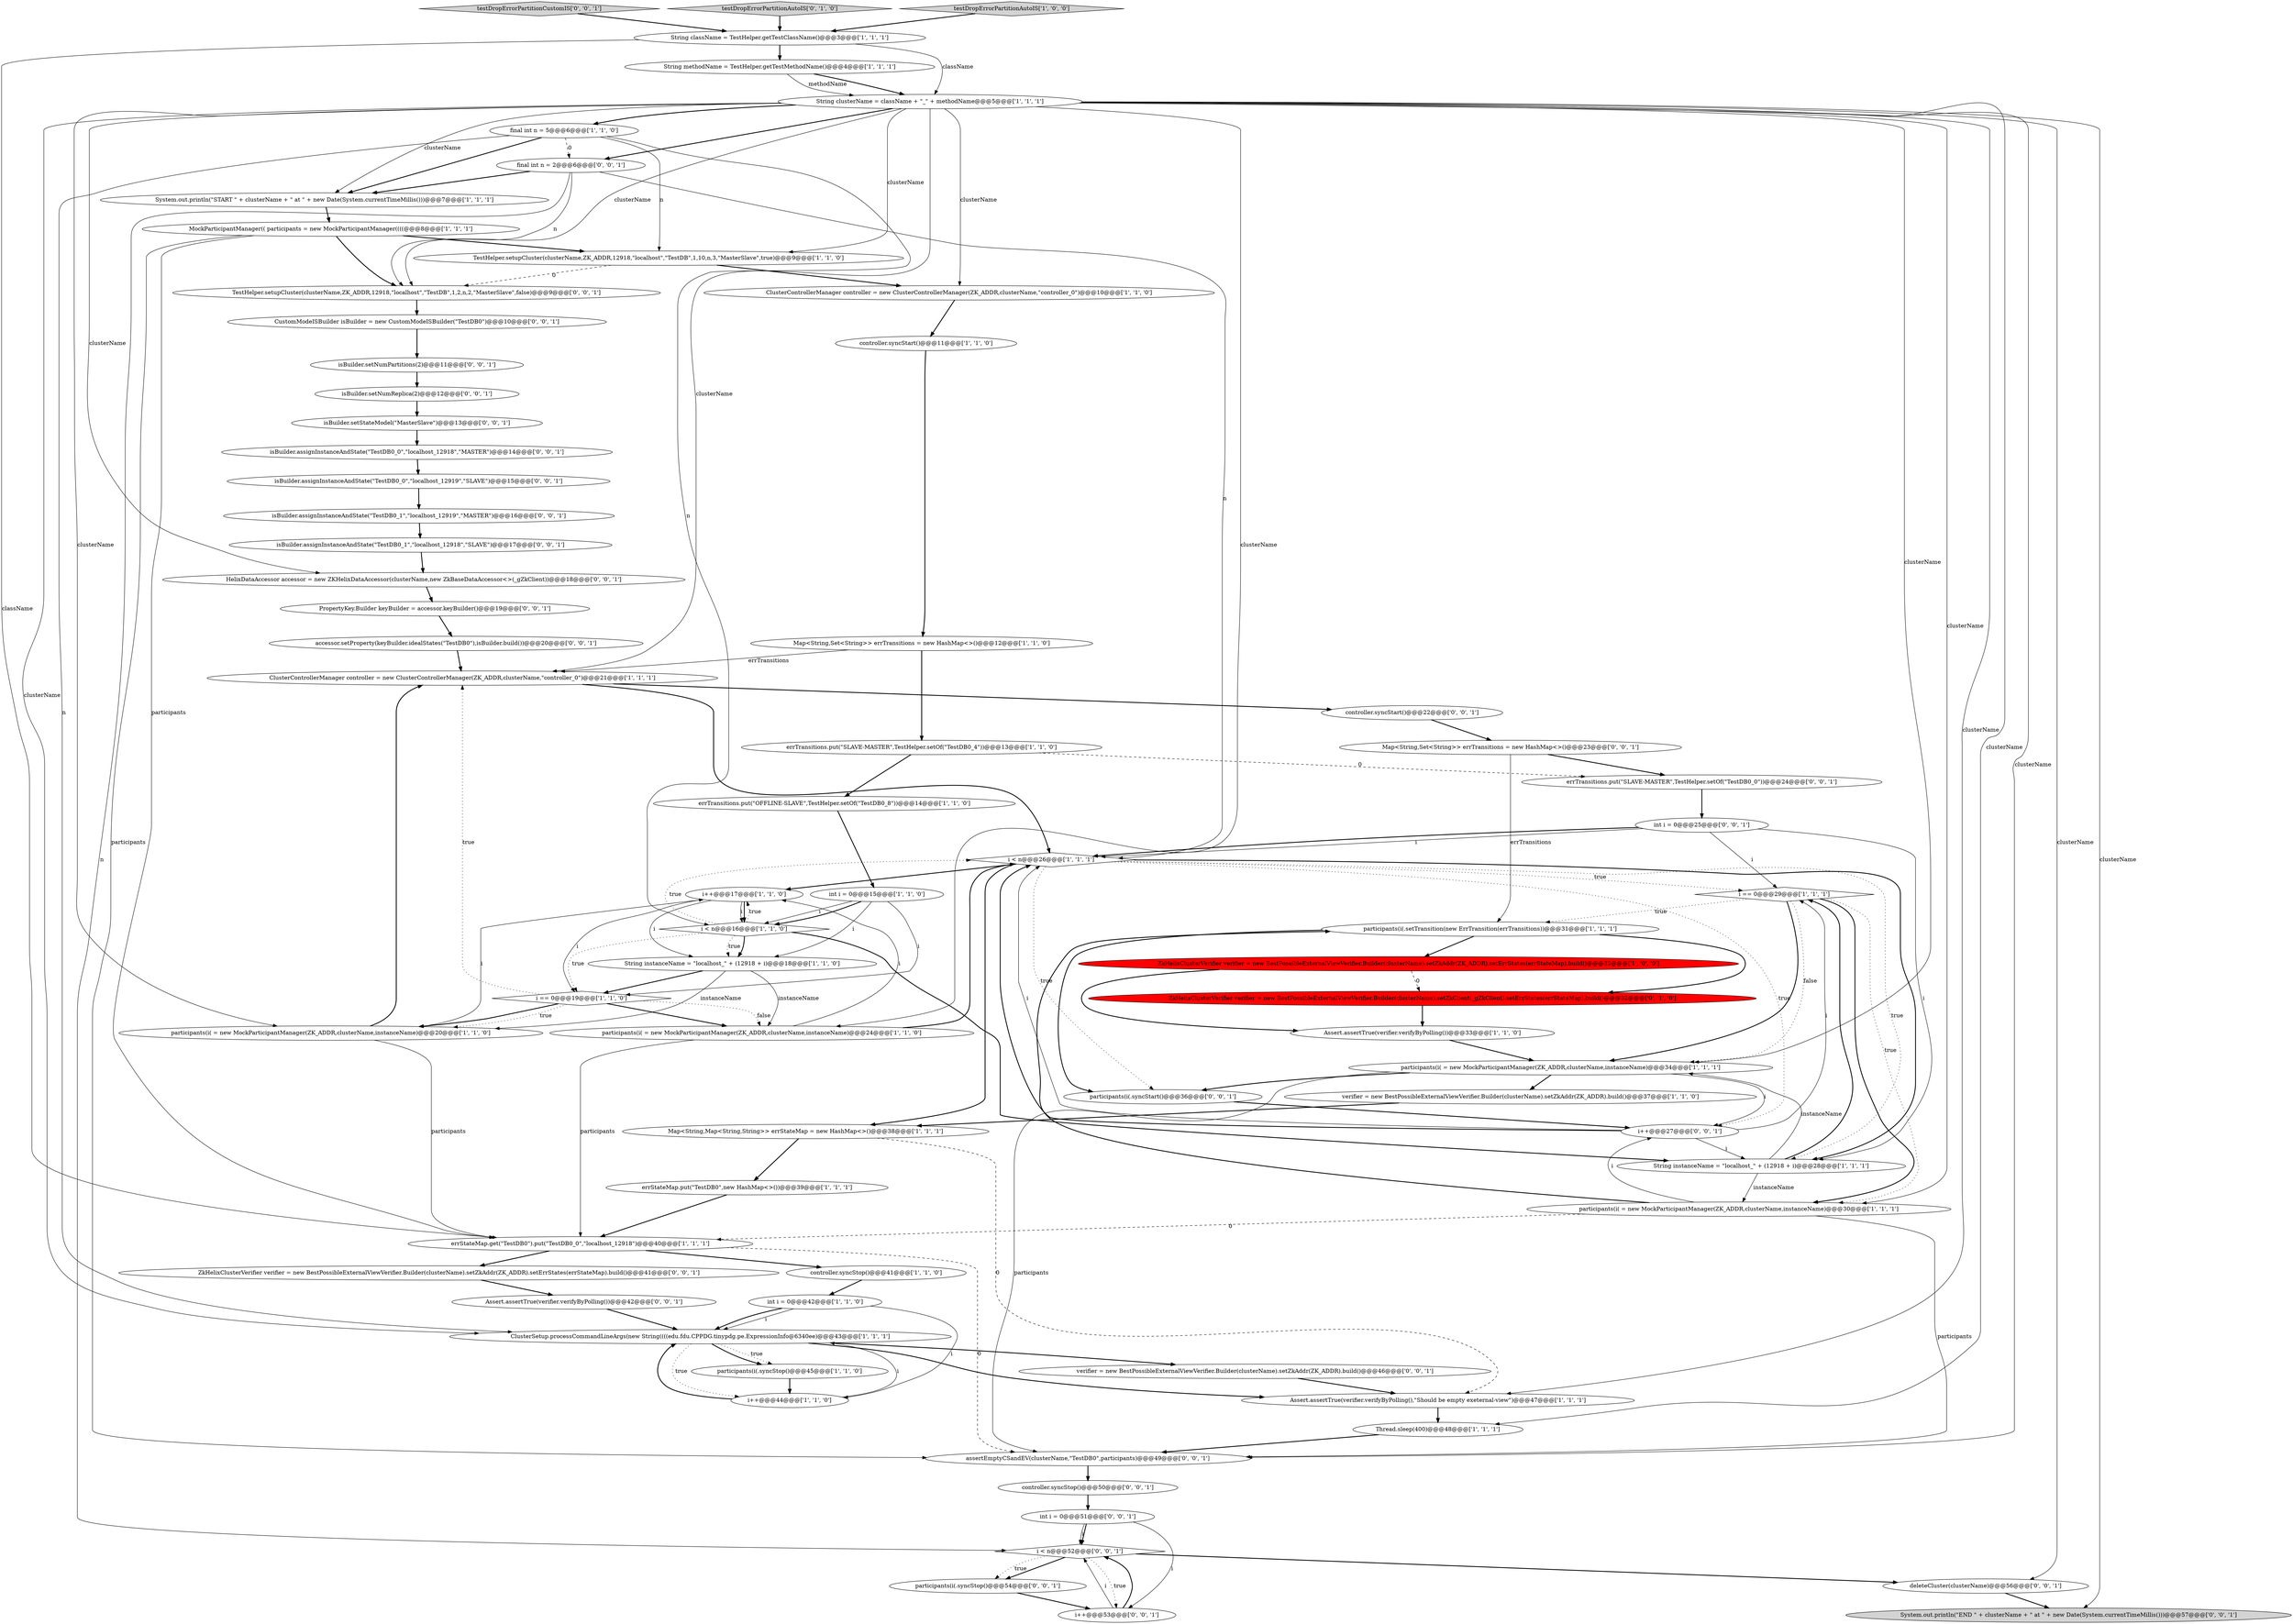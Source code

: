 digraph {
71 [style = filled, label = "assertEmptyCSandEV(clusterName,\"TestDB0\",participants)@@@49@@@['0', '0', '1']", fillcolor = white, shape = ellipse image = "AAA0AAABBB3BBB"];
46 [style = filled, label = "Assert.assertTrue(verifier.verifyByPolling())@@@42@@@['0', '0', '1']", fillcolor = white, shape = ellipse image = "AAA0AAABBB3BBB"];
27 [style = filled, label = "i < n@@@26@@@['1', '1', '1']", fillcolor = white, shape = diamond image = "AAA0AAABBB1BBB"];
4 [style = filled, label = "ClusterSetup.processCommandLineArgs(new String((((edu.fdu.CPPDG.tinypdg.pe.ExpressionInfo@6340ee)@@@43@@@['1', '1', '1']", fillcolor = white, shape = ellipse image = "AAA0AAABBB1BBB"];
69 [style = filled, label = "testDropErrorPartitionCustomIS['0', '0', '1']", fillcolor = lightgray, shape = diamond image = "AAA0AAABBB3BBB"];
31 [style = filled, label = "participants(i(.setTransition(new ErrTransition(errTransitions))@@@31@@@['1', '1', '1']", fillcolor = white, shape = ellipse image = "AAA0AAABBB1BBB"];
19 [style = filled, label = "int i = 0@@@15@@@['1', '1', '0']", fillcolor = white, shape = ellipse image = "AAA0AAABBB1BBB"];
22 [style = filled, label = "i == 0@@@29@@@['1', '1', '1']", fillcolor = white, shape = diamond image = "AAA0AAABBB1BBB"];
28 [style = filled, label = "i < n@@@16@@@['1', '1', '0']", fillcolor = white, shape = diamond image = "AAA0AAABBB1BBB"];
30 [style = filled, label = "System.out.println(\"START \" + clusterName + \" at \" + new Date(System.currentTimeMillis()))@@@7@@@['1', '1', '1']", fillcolor = white, shape = ellipse image = "AAA0AAABBB1BBB"];
43 [style = filled, label = "isBuilder.setNumReplica(2)@@@12@@@['0', '0', '1']", fillcolor = white, shape = ellipse image = "AAA0AAABBB3BBB"];
50 [style = filled, label = "i < n@@@52@@@['0', '0', '1']", fillcolor = white, shape = diamond image = "AAA0AAABBB3BBB"];
54 [style = filled, label = "System.out.println(\"END \" + clusterName + \" at \" + new Date(System.currentTimeMillis()))@@@57@@@['0', '0', '1']", fillcolor = lightgray, shape = ellipse image = "AAA0AAABBB3BBB"];
26 [style = filled, label = "TestHelper.setupCluster(clusterName,ZK_ADDR,12918,\"localhost\",\"TestDB\",1,10,n,3,\"MasterSlave\",true)@@@9@@@['1', '1', '0']", fillcolor = white, shape = ellipse image = "AAA0AAABBB1BBB"];
60 [style = filled, label = "HelixDataAccessor accessor = new ZKHelixDataAccessor(clusterName,new ZkBaseDataAccessor<>(_gZkClient))@@@18@@@['0', '0', '1']", fillcolor = white, shape = ellipse image = "AAA0AAABBB3BBB"];
63 [style = filled, label = "isBuilder.setNumPartitions(2)@@@11@@@['0', '0', '1']", fillcolor = white, shape = ellipse image = "AAA0AAABBB3BBB"];
64 [style = filled, label = "PropertyKey.Builder keyBuilder = accessor.keyBuilder()@@@19@@@['0', '0', '1']", fillcolor = white, shape = ellipse image = "AAA0AAABBB3BBB"];
65 [style = filled, label = "i++@@@27@@@['0', '0', '1']", fillcolor = white, shape = ellipse image = "AAA0AAABBB3BBB"];
67 [style = filled, label = "accessor.setProperty(keyBuilder.idealStates(\"TestDB0\"),isBuilder.build())@@@20@@@['0', '0', '1']", fillcolor = white, shape = ellipse image = "AAA0AAABBB3BBB"];
0 [style = filled, label = "participants(i( = new MockParticipantManager(ZK_ADDR,clusterName,instanceName)@@@24@@@['1', '1', '0']", fillcolor = white, shape = ellipse image = "AAA0AAABBB1BBB"];
37 [style = filled, label = "i++@@@17@@@['1', '1', '0']", fillcolor = white, shape = ellipse image = "AAA0AAABBB1BBB"];
34 [style = filled, label = "controller.syncStart()@@@11@@@['1', '1', '0']", fillcolor = white, shape = ellipse image = "AAA0AAABBB1BBB"];
45 [style = filled, label = "verifier = new BestPossibleExternalViewVerifier.Builder(clusterName).setZkAddr(ZK_ADDR).build()@@@46@@@['0', '0', '1']", fillcolor = white, shape = ellipse image = "AAA0AAABBB3BBB"];
39 [style = filled, label = "controller.syncStop()@@@41@@@['1', '1', '0']", fillcolor = white, shape = ellipse image = "AAA0AAABBB1BBB"];
14 [style = filled, label = "errStateMap.put(\"TestDB0\",new HashMap<>())@@@39@@@['1', '1', '1']", fillcolor = white, shape = ellipse image = "AAA0AAABBB1BBB"];
40 [style = filled, label = "testDropErrorPartitionAutoIS['0', '1', '0']", fillcolor = lightgray, shape = diamond image = "AAA0AAABBB2BBB"];
9 [style = filled, label = "Thread.sleep(400)@@@48@@@['1', '1', '1']", fillcolor = white, shape = ellipse image = "AAA0AAABBB1BBB"];
15 [style = filled, label = "String instanceName = \"localhost_\" + (12918 + i)@@@28@@@['1', '1', '1']", fillcolor = white, shape = ellipse image = "AAA0AAABBB1BBB"];
3 [style = filled, label = "String instanceName = \"localhost_\" + (12918 + i)@@@18@@@['1', '1', '0']", fillcolor = white, shape = ellipse image = "AAA0AAABBB1BBB"];
20 [style = filled, label = "Assert.assertTrue(verifier.verifyByPolling())@@@33@@@['1', '1', '0']", fillcolor = white, shape = ellipse image = "AAA0AAABBB1BBB"];
23 [style = filled, label = "String methodName = TestHelper.getTestMethodName()@@@4@@@['1', '1', '1']", fillcolor = white, shape = ellipse image = "AAA0AAABBB1BBB"];
33 [style = filled, label = "verifier = new BestPossibleExternalViewVerifier.Builder(clusterName).setZkAddr(ZK_ADDR).build()@@@37@@@['1', '1', '0']", fillcolor = white, shape = ellipse image = "AAA0AAABBB1BBB"];
72 [style = filled, label = "isBuilder.setStateModel(\"MasterSlave\")@@@13@@@['0', '0', '1']", fillcolor = white, shape = ellipse image = "AAA0AAABBB3BBB"];
57 [style = filled, label = "isBuilder.assignInstanceAndState(\"TestDB0_1\",\"localhost_12919\",\"MASTER\")@@@16@@@['0', '0', '1']", fillcolor = white, shape = ellipse image = "AAA0AAABBB3BBB"];
62 [style = filled, label = "isBuilder.assignInstanceAndState(\"TestDB0_0\",\"localhost_12919\",\"SLAVE\")@@@15@@@['0', '0', '1']", fillcolor = white, shape = ellipse image = "AAA0AAABBB3BBB"];
5 [style = filled, label = "participants(i(.syncStop()@@@45@@@['1', '1', '0']", fillcolor = white, shape = ellipse image = "AAA0AAABBB1BBB"];
51 [style = filled, label = "isBuilder.assignInstanceAndState(\"TestDB0_0\",\"localhost_12918\",\"MASTER\")@@@14@@@['0', '0', '1']", fillcolor = white, shape = ellipse image = "AAA0AAABBB3BBB"];
66 [style = filled, label = "isBuilder.assignInstanceAndState(\"TestDB0_1\",\"localhost_12918\",\"SLAVE\")@@@17@@@['0', '0', '1']", fillcolor = white, shape = ellipse image = "AAA0AAABBB3BBB"];
17 [style = filled, label = "testDropErrorPartitionAutoIS['1', '0', '0']", fillcolor = lightgray, shape = diamond image = "AAA0AAABBB1BBB"];
49 [style = filled, label = "ZkHelixClusterVerifier verifier = new BestPossibleExternalViewVerifier.Builder(clusterName).setZkAddr(ZK_ADDR).setErrStates(errStateMap).build()@@@41@@@['0', '0', '1']", fillcolor = white, shape = ellipse image = "AAA0AAABBB3BBB"];
48 [style = filled, label = "int i = 0@@@25@@@['0', '0', '1']", fillcolor = white, shape = ellipse image = "AAA0AAABBB3BBB"];
11 [style = filled, label = "MockParticipantManager(( participants = new MockParticipantManager((((@@@8@@@['1', '1', '1']", fillcolor = white, shape = ellipse image = "AAA0AAABBB1BBB"];
7 [style = filled, label = "ClusterControllerManager controller = new ClusterControllerManager(ZK_ADDR,clusterName,\"controller_0\")@@@21@@@['1', '1', '1']", fillcolor = white, shape = ellipse image = "AAA0AAABBB1BBB"];
12 [style = filled, label = "String clusterName = className + \"_\" + methodName@@@5@@@['1', '1', '1']", fillcolor = white, shape = ellipse image = "AAA0AAABBB1BBB"];
16 [style = filled, label = "int i = 0@@@42@@@['1', '1', '0']", fillcolor = white, shape = ellipse image = "AAA0AAABBB1BBB"];
38 [style = filled, label = "Map<String,Map<String,String>> errStateMap = new HashMap<>()@@@38@@@['1', '1', '1']", fillcolor = white, shape = ellipse image = "AAA0AAABBB1BBB"];
61 [style = filled, label = "errTransitions.put(\"SLAVE-MASTER\",TestHelper.setOf(\"TestDB0_0\"))@@@24@@@['0', '0', '1']", fillcolor = white, shape = ellipse image = "AAA0AAABBB3BBB"];
29 [style = filled, label = "String className = TestHelper.getTestClassName()@@@3@@@['1', '1', '1']", fillcolor = white, shape = ellipse image = "AAA0AAABBB1BBB"];
53 [style = filled, label = "TestHelper.setupCluster(clusterName,ZK_ADDR,12918,\"localhost\",\"TestDB\",1,2,n,2,\"MasterSlave\",false)@@@9@@@['0', '0', '1']", fillcolor = white, shape = ellipse image = "AAA0AAABBB3BBB"];
70 [style = filled, label = "int i = 0@@@51@@@['0', '0', '1']", fillcolor = white, shape = ellipse image = "AAA0AAABBB3BBB"];
18 [style = filled, label = "Map<String,Set<String>> errTransitions = new HashMap<>()@@@12@@@['1', '1', '0']", fillcolor = white, shape = ellipse image = "AAA0AAABBB1BBB"];
6 [style = filled, label = "ClusterControllerManager controller = new ClusterControllerManager(ZK_ADDR,clusterName,\"controller_0\")@@@10@@@['1', '1', '0']", fillcolor = white, shape = ellipse image = "AAA0AAABBB1BBB"];
47 [style = filled, label = "CustomModeISBuilder isBuilder = new CustomModeISBuilder(\"TestDB0\")@@@10@@@['0', '0', '1']", fillcolor = white, shape = ellipse image = "AAA0AAABBB3BBB"];
41 [style = filled, label = "ZkHelixClusterVerifier verifier = new BestPossibleExternalViewVerifier.Builder(clusterName).setZkClient(_gZkClient).setErrStates(errStateMap).build()@@@32@@@['0', '1', '0']", fillcolor = red, shape = ellipse image = "AAA1AAABBB2BBB"];
52 [style = filled, label = "final int n = 2@@@6@@@['0', '0', '1']", fillcolor = white, shape = ellipse image = "AAA0AAABBB3BBB"];
42 [style = filled, label = "participants(i(.syncStop()@@@54@@@['0', '0', '1']", fillcolor = white, shape = ellipse image = "AAA0AAABBB3BBB"];
21 [style = filled, label = "Assert.assertTrue(verifier.verifyByPolling(),\"Should be empty exeternal-view\")@@@47@@@['1', '1', '1']", fillcolor = white, shape = ellipse image = "AAA0AAABBB1BBB"];
55 [style = filled, label = "controller.syncStop()@@@50@@@['0', '0', '1']", fillcolor = white, shape = ellipse image = "AAA0AAABBB3BBB"];
1 [style = filled, label = "participants(i( = new MockParticipantManager(ZK_ADDR,clusterName,instanceName)@@@34@@@['1', '1', '1']", fillcolor = white, shape = ellipse image = "AAA0AAABBB1BBB"];
35 [style = filled, label = "i == 0@@@19@@@['1', '1', '0']", fillcolor = white, shape = diamond image = "AAA0AAABBB1BBB"];
25 [style = filled, label = "final int n = 5@@@6@@@['1', '1', '0']", fillcolor = white, shape = ellipse image = "AAA0AAABBB1BBB"];
13 [style = filled, label = "errTransitions.put(\"OFFLINE-SLAVE\",TestHelper.setOf(\"TestDB0_8\"))@@@14@@@['1', '1', '0']", fillcolor = white, shape = ellipse image = "AAA0AAABBB1BBB"];
24 [style = filled, label = "ZkHelixClusterVerifier verifier = new BestPossibleExternalViewVerifier.Builder(clusterName).setZkAddr(ZK_ADDR).setErrStates(errStateMap).build()@@@32@@@['1', '0', '0']", fillcolor = red, shape = ellipse image = "AAA1AAABBB1BBB"];
36 [style = filled, label = "errTransitions.put(\"SLAVE-MASTER\",TestHelper.setOf(\"TestDB0_4\"))@@@13@@@['1', '1', '0']", fillcolor = white, shape = ellipse image = "AAA0AAABBB1BBB"];
32 [style = filled, label = "participants(i( = new MockParticipantManager(ZK_ADDR,clusterName,instanceName)@@@30@@@['1', '1', '1']", fillcolor = white, shape = ellipse image = "AAA0AAABBB1BBB"];
8 [style = filled, label = "i++@@@44@@@['1', '1', '0']", fillcolor = white, shape = ellipse image = "AAA0AAABBB1BBB"];
10 [style = filled, label = "participants(i( = new MockParticipantManager(ZK_ADDR,clusterName,instanceName)@@@20@@@['1', '1', '0']", fillcolor = white, shape = ellipse image = "AAA0AAABBB1BBB"];
44 [style = filled, label = "Map<String,Set<String>> errTransitions = new HashMap<>()@@@23@@@['0', '0', '1']", fillcolor = white, shape = ellipse image = "AAA0AAABBB3BBB"];
56 [style = filled, label = "controller.syncStart()@@@22@@@['0', '0', '1']", fillcolor = white, shape = ellipse image = "AAA0AAABBB3BBB"];
58 [style = filled, label = "i++@@@53@@@['0', '0', '1']", fillcolor = white, shape = ellipse image = "AAA0AAABBB3BBB"];
59 [style = filled, label = "deleteCluster(clusterName)@@@56@@@['0', '0', '1']", fillcolor = white, shape = ellipse image = "AAA0AAABBB3BBB"];
68 [style = filled, label = "participants(i(.syncStart()@@@36@@@['0', '0', '1']", fillcolor = white, shape = ellipse image = "AAA0AAABBB3BBB"];
2 [style = filled, label = "errStateMap.get(\"TestDB0\").put(\"TestDB0_0\",\"localhost_12918\")@@@40@@@['1', '1', '1']", fillcolor = white, shape = ellipse image = "AAA0AAABBB1BBB"];
58->50 [style = bold, label=""];
27->38 [style = bold, label=""];
37->28 [style = bold, label=""];
12->30 [style = solid, label="clusterName"];
22->31 [style = dotted, label="true"];
9->71 [style = bold, label=""];
1->65 [style = solid, label="i"];
28->35 [style = dotted, label="true"];
25->28 [style = solid, label="n"];
25->30 [style = bold, label=""];
35->10 [style = dotted, label="true"];
15->1 [style = solid, label="instanceName"];
34->18 [style = bold, label=""];
52->27 [style = solid, label="n"];
53->47 [style = bold, label=""];
27->15 [style = dotted, label="true"];
41->20 [style = bold, label=""];
48->27 [style = bold, label=""];
29->2 [style = solid, label="className"];
27->15 [style = bold, label=""];
65->15 [style = solid, label="i"];
3->35 [style = bold, label=""];
1->68 [style = bold, label=""];
35->0 [style = dotted, label="false"];
25->4 [style = solid, label="n"];
48->27 [style = solid, label="i"];
30->11 [style = bold, label=""];
32->2 [style = dashed, label="0"];
1->33 [style = bold, label=""];
37->3 [style = solid, label="i"];
25->26 [style = solid, label="n"];
52->50 [style = solid, label="n"];
2->49 [style = bold, label=""];
19->28 [style = solid, label="i"];
66->60 [style = bold, label=""];
23->12 [style = bold, label=""];
35->10 [style = bold, label=""];
28->3 [style = bold, label=""];
19->28 [style = bold, label=""];
8->4 [style = bold, label=""];
16->4 [style = solid, label="i"];
28->27 [style = dotted, label="true"];
8->4 [style = solid, label="i"];
59->54 [style = bold, label=""];
70->58 [style = solid, label="i"];
63->43 [style = bold, label=""];
25->52 [style = dashed, label="0"];
27->68 [style = dotted, label="true"];
12->0 [style = solid, label="clusterName"];
24->41 [style = dashed, label="0"];
27->22 [style = dotted, label="true"];
18->7 [style = solid, label="errTransitions"];
12->21 [style = solid, label="clusterName"];
12->9 [style = solid, label="clusterName"];
60->64 [style = bold, label=""];
19->3 [style = solid, label="i"];
4->21 [style = bold, label=""];
22->32 [style = bold, label=""];
3->0 [style = solid, label="instanceName"];
29->23 [style = bold, label=""];
47->63 [style = bold, label=""];
26->6 [style = bold, label=""];
31->68 [style = bold, label=""];
10->7 [style = bold, label=""];
71->55 [style = bold, label=""];
24->20 [style = bold, label=""];
2->39 [style = bold, label=""];
61->48 [style = bold, label=""];
4->45 [style = bold, label=""];
35->0 [style = bold, label=""];
21->9 [style = bold, label=""];
65->27 [style = bold, label=""];
0->37 [style = solid, label="i"];
46->4 [style = bold, label=""];
49->46 [style = bold, label=""];
37->28 [style = solid, label="i"];
31->41 [style = bold, label=""];
45->21 [style = bold, label=""];
58->50 [style = solid, label="i"];
22->1 [style = dotted, label="false"];
1->71 [style = solid, label="participants"];
65->22 [style = solid, label="i"];
28->37 [style = dotted, label="true"];
70->50 [style = solid, label="i"];
22->32 [style = dotted, label="true"];
16->8 [style = solid, label="i"];
32->31 [style = bold, label=""];
32->71 [style = solid, label="participants"];
15->32 [style = solid, label="instanceName"];
40->29 [style = bold, label=""];
11->26 [style = bold, label=""];
3->10 [style = solid, label="instanceName"];
38->21 [style = dashed, label="0"];
44->61 [style = bold, label=""];
70->50 [style = bold, label=""];
19->35 [style = solid, label="i"];
4->5 [style = dotted, label="true"];
67->7 [style = bold, label=""];
39->16 [style = bold, label=""];
0->2 [style = solid, label="participants"];
12->71 [style = solid, label="clusterName"];
6->34 [style = bold, label=""];
51->62 [style = bold, label=""];
12->7 [style = solid, label="clusterName"];
35->7 [style = dotted, label="true"];
11->71 [style = solid, label="participants"];
28->3 [style = dotted, label="true"];
57->66 [style = bold, label=""];
7->56 [style = bold, label=""];
31->24 [style = bold, label=""];
12->4 [style = solid, label="clusterName"];
68->65 [style = bold, label=""];
32->65 [style = solid, label="i"];
20->1 [style = bold, label=""];
43->72 [style = bold, label=""];
26->53 [style = dashed, label="0"];
15->22 [style = bold, label=""];
48->22 [style = solid, label="i"];
55->70 [style = bold, label=""];
27->37 [style = bold, label=""];
13->19 [style = bold, label=""];
36->13 [style = bold, label=""];
42->58 [style = bold, label=""];
12->60 [style = solid, label="clusterName"];
50->42 [style = bold, label=""];
50->42 [style = dotted, label="true"];
12->53 [style = solid, label="clusterName"];
12->10 [style = solid, label="clusterName"];
44->31 [style = solid, label="errTransitions"];
14->2 [style = bold, label=""];
64->67 [style = bold, label=""];
23->12 [style = solid, label="methodName"];
22->1 [style = bold, label=""];
11->2 [style = solid, label="participants"];
16->4 [style = bold, label=""];
10->2 [style = solid, label="participants"];
27->65 [style = dotted, label="true"];
4->5 [style = bold, label=""];
37->35 [style = solid, label="i"];
5->8 [style = bold, label=""];
28->15 [style = bold, label=""];
52->53 [style = solid, label="n"];
0->27 [style = bold, label=""];
4->8 [style = dotted, label="true"];
2->71 [style = dashed, label="0"];
18->36 [style = bold, label=""];
12->1 [style = solid, label="clusterName"];
12->6 [style = solid, label="clusterName"];
62->57 [style = bold, label=""];
12->32 [style = solid, label="clusterName"];
38->14 [style = bold, label=""];
65->27 [style = solid, label="i"];
11->53 [style = bold, label=""];
12->26 [style = solid, label="clusterName"];
10->37 [style = solid, label="i"];
12->25 [style = bold, label=""];
50->58 [style = dotted, label="true"];
36->61 [style = dashed, label="0"];
48->15 [style = solid, label="i"];
7->27 [style = bold, label=""];
72->51 [style = bold, label=""];
33->38 [style = bold, label=""];
12->52 [style = bold, label=""];
12->54 [style = solid, label="clusterName"];
17->29 [style = bold, label=""];
29->12 [style = solid, label="className"];
56->44 [style = bold, label=""];
12->59 [style = solid, label="clusterName"];
69->29 [style = bold, label=""];
52->30 [style = bold, label=""];
50->59 [style = bold, label=""];
}
